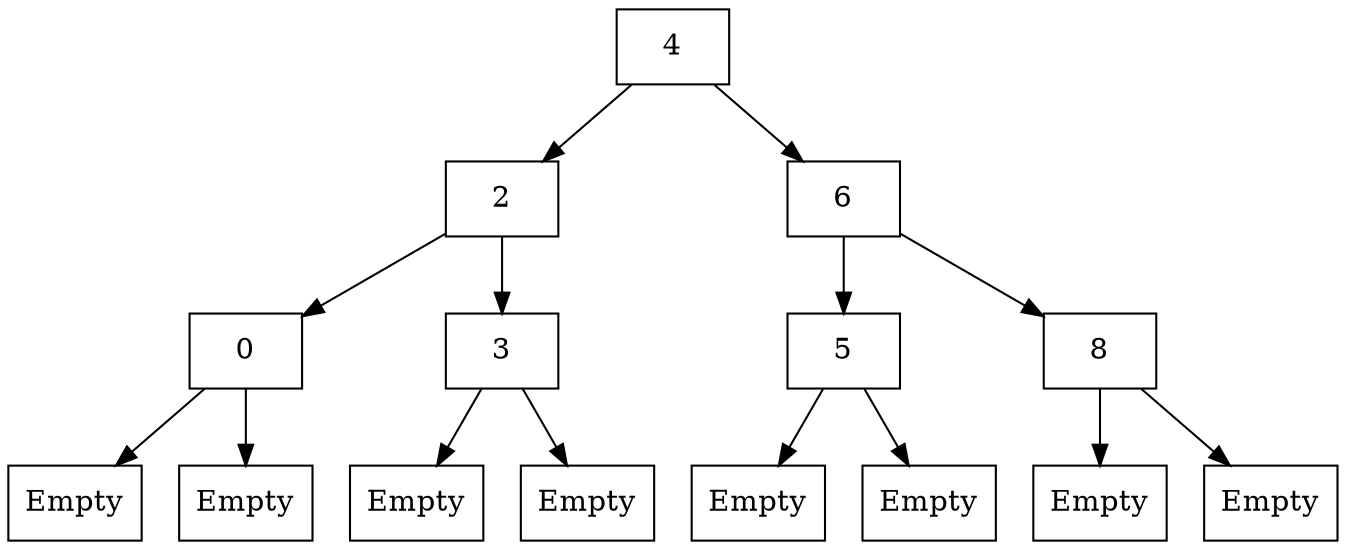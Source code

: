 digraph G {
    /* edge [label=0]; */
    graph [ranksep=0.5];
    0 [shape=record, label="{{4}}"];
    8 [shape=record, label="{{2}}"];
    12 [shape=record, label="{{0}}"];
    14 [shape=record, label="{{Empty}}"];
    13 [shape=record, label="{{Empty}}"];
    9 [shape=record, label="{{3}}"];
    11 [shape=record, label="{{Empty}}"];
    10 [shape=record, label="{{Empty}}"];
    1 [shape=record, label="{{6}}"];
    5 [shape=record, label="{{5}}"];
    7 [shape=record, label="{{Empty}}"];
    6 [shape=record, label="{{Empty}}"];
    2 [shape=record, label="{{8}}"];
    4 [shape=record, label="{{Empty}}"];
    3 [shape=record, label="{{Empty}}"];
    12 -> 14;
    12 -> 13;
    9 -> 11;
    9 -> 10;
    8 -> 12;
    8 -> 9;
    5 -> 7;
    5 -> 6;
    2 -> 4;
    2 -> 3;
    1 -> 5;
    1 -> 2;
    0 -> 8;
    0 -> 1;
}
